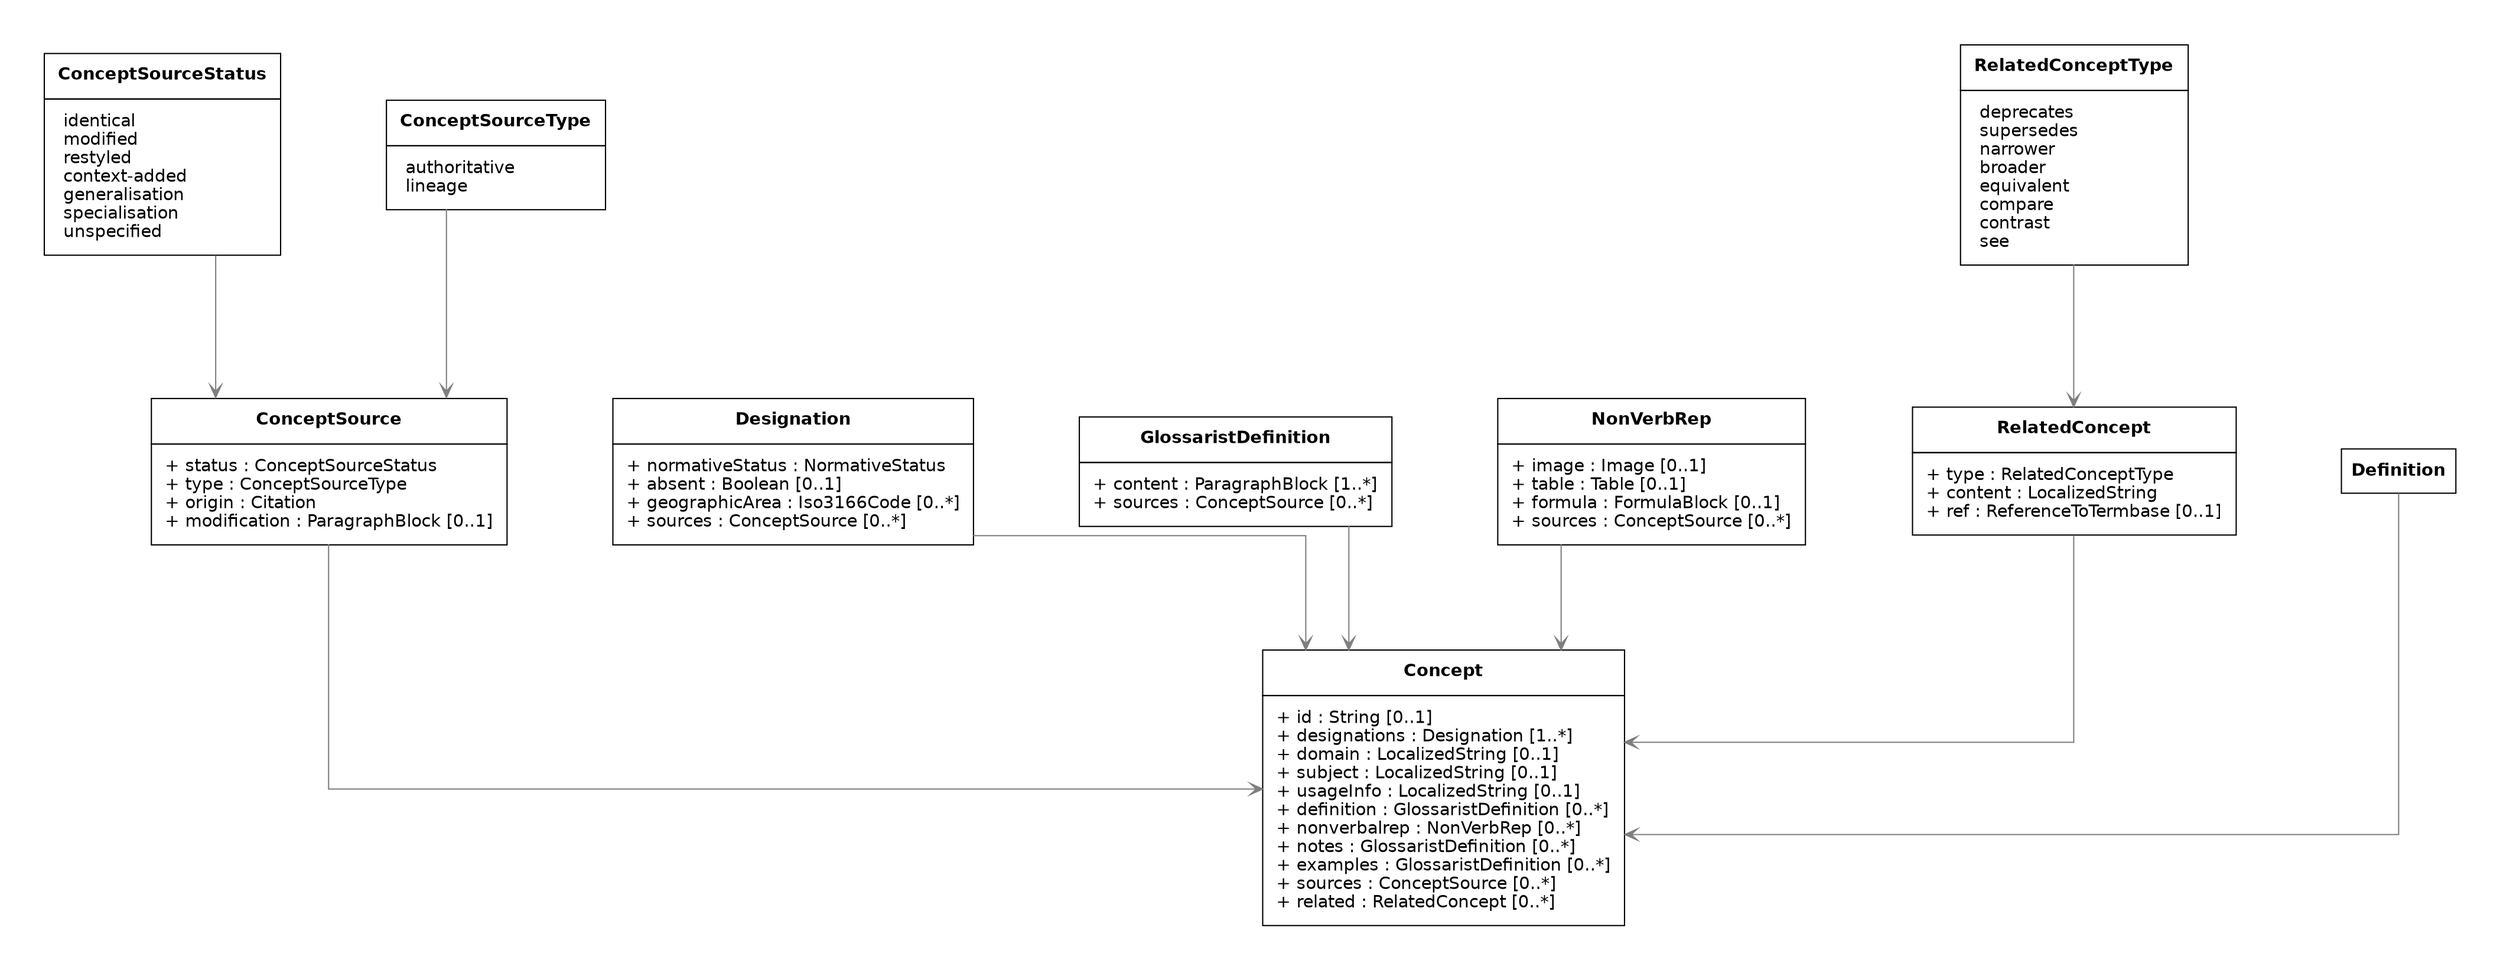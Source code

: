 digraph G {
  graph [splines="ortho" pad=0.5 ranksep="1.2.equally" nodesep="1.2.equally"]
  edge [color="gray50"]
  node [shape="box" fontname="Helvetica-bold"]

  Concept [shape="plain" fontname="Helvetica" label=<
    <TABLE BORDER="0" CELLBORDER="1" CELLSPACING="0" CELLPADDING="10">
    <TR>
    <TD><B>Concept</B></TD>
  </TR>
  
  <TR>
    <TD>
          <TABLE BORDER="0" CELLPADDING="0" CELLSPACING="0">
            <TR><TD ALIGN="LEFT">+ id : String &#91;0..1&#93;</TD></TR>
            <TR><TD ALIGN="LEFT">+ designations : Designation &#91;1..*&#93;</TD></TR>
            <TR><TD ALIGN="LEFT">+ domain : LocalizedString &#91;0..1&#93;</TD></TR>
            <TR><TD ALIGN="LEFT">+ subject : LocalizedString &#91;0..1&#93;</TD></TR>
            <TR><TD ALIGN="LEFT">+ usageInfo : LocalizedString &#91;0..1&#93;</TD></TR>
            <TR><TD ALIGN="LEFT">+ definition : GlossaristDefinition &#91;0..*&#93;</TD></TR>
            <TR><TD ALIGN="LEFT">+ nonverbalrep : NonVerbRep &#91;0..*&#93;</TD></TR>
            <TR><TD ALIGN="LEFT">+ notes : GlossaristDefinition &#91;0..*&#93;</TD></TR>
            <TR><TD ALIGN="LEFT">+ examples : GlossaristDefinition &#91;0..*&#93;</TD></TR>
            <TR><TD ALIGN="LEFT">+ sources : ConceptSource &#91;0..*&#93;</TD></TR>
            <TR><TD ALIGN="LEFT">+ related : RelatedConcept &#91;0..*&#93;</TD></TR>
          </TABLE>
        </TD>
  </TR>
  
  </TABLE>
  >]
  
  ConceptSource [shape="plain" fontname="Helvetica" label=<
    <TABLE BORDER="0" CELLBORDER="1" CELLSPACING="0" CELLPADDING="10">
    <TR>
    <TD><B>ConceptSource</B></TD>
  </TR>
  
  <TR>
    <TD>
          <TABLE BORDER="0" CELLPADDING="0" CELLSPACING="0">
            <TR><TD ALIGN="LEFT">+ status : ConceptSourceStatus</TD></TR>
            <TR><TD ALIGN="LEFT">+ type : ConceptSourceType</TD></TR>
            <TR><TD ALIGN="LEFT">+ origin : Citation</TD></TR>
            <TR><TD ALIGN="LEFT">+ modification : ParagraphBlock &#91;0..1&#93;</TD></TR>
          </TABLE>
        </TD>
  </TR>
  
  </TABLE>
  >]
  
  Designation [shape="plain" fontname="Helvetica" label=<
    <TABLE BORDER="0" CELLBORDER="1" CELLSPACING="0" CELLPADDING="10">
    <TR>
    <TD><B>Designation</B></TD>
  </TR>
  
  <TR>
    <TD>
          <TABLE BORDER="0" CELLPADDING="0" CELLSPACING="0">
            <TR><TD ALIGN="LEFT">+ normativeStatus : NormativeStatus</TD></TR>
            <TR><TD ALIGN="LEFT">+ absent : Boolean &#91;0..1&#93;</TD></TR>
            <TR><TD ALIGN="LEFT">+ geographicArea : Iso3166Code &#91;0..*&#93;</TD></TR>
            <TR><TD ALIGN="LEFT">+ sources : ConceptSource &#91;0..*&#93;</TD></TR>
          </TABLE>
        </TD>
  </TR>
  
  </TABLE>
  >]
  
  GlossaristDefinition [shape="plain" fontname="Helvetica" label=<
    <TABLE BORDER="0" CELLBORDER="1" CELLSPACING="0" CELLPADDING="10">
    <TR>
    <TD><B>GlossaristDefinition</B></TD>
  </TR>
  
  <TR>
    <TD>
          <TABLE BORDER="0" CELLPADDING="0" CELLSPACING="0">
            <TR><TD ALIGN="LEFT">+ content : ParagraphBlock &#91;1..*&#93;</TD></TR>
            <TR><TD ALIGN="LEFT">+ sources : ConceptSource &#91;0..*&#93;</TD></TR>
          </TABLE>
        </TD>
  </TR>
  
  </TABLE>
  >]
  
  NonVerbRep [shape="plain" fontname="Helvetica" label=<
    <TABLE BORDER="0" CELLBORDER="1" CELLSPACING="0" CELLPADDING="10">
    <TR>
    <TD><B>NonVerbRep</B></TD>
  </TR>
  
  <TR>
    <TD>
          <TABLE BORDER="0" CELLPADDING="0" CELLSPACING="0">
            <TR><TD ALIGN="LEFT">+ image : Image &#91;0..1&#93;</TD></TR>
            <TR><TD ALIGN="LEFT">+ table : Table &#91;0..1&#93;</TD></TR>
            <TR><TD ALIGN="LEFT">+ formula : FormulaBlock &#91;0..1&#93;</TD></TR>
            <TR><TD ALIGN="LEFT">+ sources : ConceptSource &#91;0..*&#93;</TD></TR>
          </TABLE>
        </TD>
  </TR>
  
  </TABLE>
  >]
  
  RelatedConcept [shape="plain" fontname="Helvetica" label=<
    <TABLE BORDER="0" CELLBORDER="1" CELLSPACING="0" CELLPADDING="10">
    <TR>
    <TD><B>RelatedConcept</B></TD>
  </TR>
  
  <TR>
    <TD>
          <TABLE BORDER="0" CELLPADDING="0" CELLSPACING="0">
            <TR><TD ALIGN="LEFT">+ type : RelatedConceptType</TD></TR>
            <TR><TD ALIGN="LEFT">+ content : LocalizedString</TD></TR>
            <TR><TD ALIGN="LEFT">+ ref : ReferenceToTermbase &#91;0..1&#93;</TD></TR>
          </TABLE>
        </TD>
  </TR>
  
  </TABLE>
  >]
  
  ConceptSourceStatus [shape="plain" fontname="Helvetica" label=<
    <TABLE BORDER="0" CELLBORDER="1" CELLSPACING="0" CELLPADDING="10">
    <TR>
    <TD><B>ConceptSourceStatus</B></TD>
  </TR>
  
  <TR>
    <TD>
          <TABLE BORDER="0" CELLPADDING="0" CELLSPACING="0">
            <TR><TD ALIGN="LEFT"> identical</TD></TR>
            <TR><TD ALIGN="LEFT"> modified</TD></TR>
            <TR><TD ALIGN="LEFT"> restyled</TD></TR>
            <TR><TD ALIGN="LEFT"> context-added</TD></TR>
            <TR><TD ALIGN="LEFT"> generalisation</TD></TR>
            <TR><TD ALIGN="LEFT"> specialisation</TD></TR>
            <TR><TD ALIGN="LEFT"> unspecified</TD></TR>
          </TABLE>
        </TD>
  </TR>
  
  </TABLE>
  >]
  
  ConceptSourceType [shape="plain" fontname="Helvetica" label=<
    <TABLE BORDER="0" CELLBORDER="1" CELLSPACING="0" CELLPADDING="10">
    <TR>
    <TD><B>ConceptSourceType</B></TD>
  </TR>
  
  <TR>
    <TD>
          <TABLE BORDER="0" CELLPADDING="0" CELLSPACING="0">
            <TR><TD ALIGN="LEFT"> authoritative</TD></TR>
            <TR><TD ALIGN="LEFT"> lineage</TD></TR>
          </TABLE>
        </TD>
  </TR>
  
  </TABLE>
  >]
  
  RelatedConceptType [shape="plain" fontname="Helvetica" label=<
    <TABLE BORDER="0" CELLBORDER="1" CELLSPACING="0" CELLPADDING="10">
    <TR>
    <TD><B>RelatedConceptType</B></TD>
  </TR>
  
  <TR>
    <TD>
          <TABLE BORDER="0" CELLPADDING="0" CELLSPACING="0">
            <TR><TD ALIGN="LEFT"> deprecates</TD></TR>
            <TR><TD ALIGN="LEFT"> supersedes</TD></TR>
            <TR><TD ALIGN="LEFT"> narrower</TD></TR>
            <TR><TD ALIGN="LEFT"> broader</TD></TR>
            <TR><TD ALIGN="LEFT"> equivalent</TD></TR>
            <TR><TD ALIGN="LEFT"> compare</TD></TR>
            <TR><TD ALIGN="LEFT"> contrast</TD></TR>
            <TR><TD ALIGN="LEFT"> see</TD></TR>
          </TABLE>
        </TD>
  </TR>
  
  </TABLE>
  >]

  ConceptSource -> Concept [dir="direct" arrowtail="onormal" arrowhead="vee"]
  Definition -> Concept [dir="direct" arrowtail="onormal" arrowhead="vee"]
  Designation -> Concept [dir="direct" arrowtail="onormal" arrowhead="vee"]
  RelatedConcept -> Concept [dir="direct" arrowtail="onormal" arrowhead="vee"]
  NonVerbRep -> Concept [dir="direct" arrowtail="onormal" arrowhead="vee"]
  GlossaristDefinition -> Concept [dir="direct" arrowtail="onormal" arrowhead="vee"]
  ConceptSourceStatus -> ConceptSource [dir="direct" arrowtail="onormal" arrowhead="vee"]
  ConceptSourceType -> ConceptSource [dir="direct" arrowtail="onormal" arrowhead="vee"]
  RelatedConceptType -> RelatedConcept [dir="direct" arrowtail="onormal" arrowhead="vee"]
}
